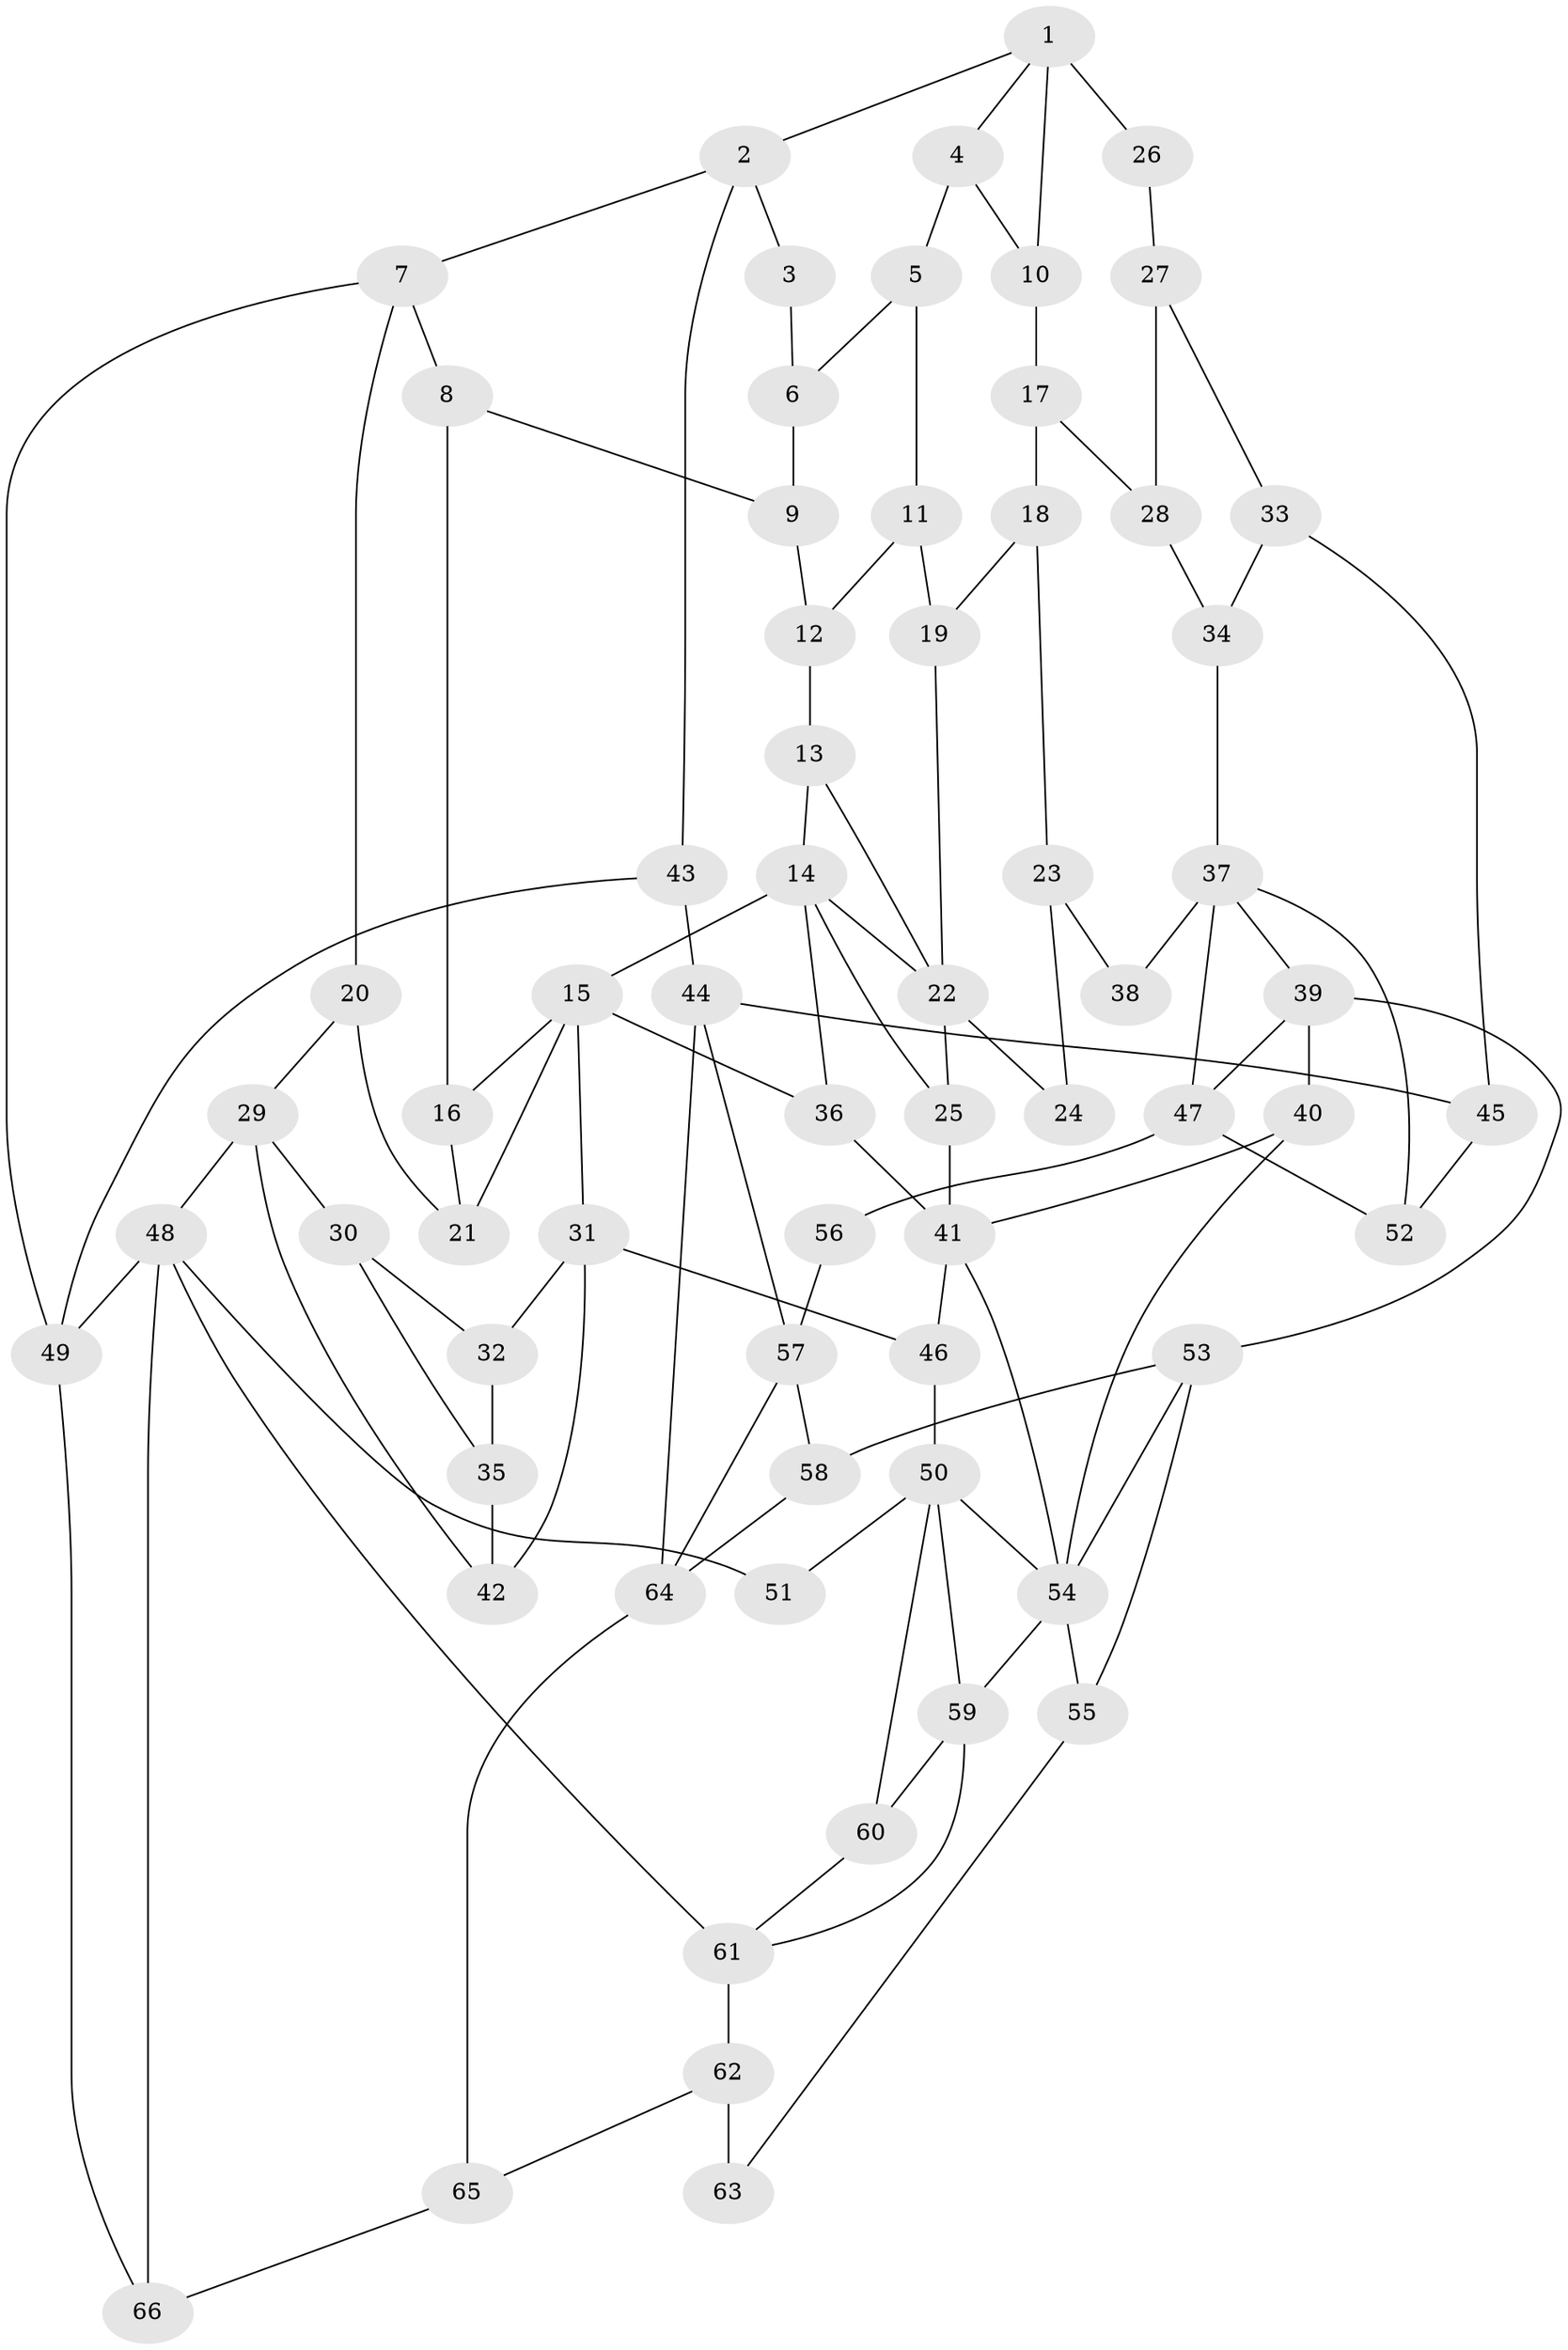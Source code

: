 // original degree distribution, {3: 0.030303030303030304, 4: 0.23484848484848486, 5: 0.48484848484848486, 6: 0.25}
// Generated by graph-tools (version 1.1) at 2025/38/03/09/25 02:38:55]
// undirected, 66 vertices, 111 edges
graph export_dot {
graph [start="1"]
  node [color=gray90,style=filled];
  1;
  2;
  3;
  4;
  5;
  6;
  7;
  8;
  9;
  10;
  11;
  12;
  13;
  14;
  15;
  16;
  17;
  18;
  19;
  20;
  21;
  22;
  23;
  24;
  25;
  26;
  27;
  28;
  29;
  30;
  31;
  32;
  33;
  34;
  35;
  36;
  37;
  38;
  39;
  40;
  41;
  42;
  43;
  44;
  45;
  46;
  47;
  48;
  49;
  50;
  51;
  52;
  53;
  54;
  55;
  56;
  57;
  58;
  59;
  60;
  61;
  62;
  63;
  64;
  65;
  66;
  1 -- 2 [weight=1.0];
  1 -- 4 [weight=1.0];
  1 -- 10 [weight=1.0];
  1 -- 26 [weight=2.0];
  2 -- 3 [weight=1.0];
  2 -- 7 [weight=1.0];
  2 -- 43 [weight=1.0];
  3 -- 6 [weight=1.0];
  4 -- 5 [weight=1.0];
  4 -- 10 [weight=1.0];
  5 -- 6 [weight=1.0];
  5 -- 11 [weight=2.0];
  6 -- 9 [weight=1.0];
  7 -- 8 [weight=1.0];
  7 -- 20 [weight=1.0];
  7 -- 49 [weight=1.0];
  8 -- 9 [weight=1.0];
  8 -- 16 [weight=1.0];
  9 -- 12 [weight=1.0];
  10 -- 17 [weight=1.0];
  11 -- 12 [weight=1.0];
  11 -- 19 [weight=2.0];
  12 -- 13 [weight=1.0];
  13 -- 14 [weight=1.0];
  13 -- 22 [weight=1.0];
  14 -- 15 [weight=1.0];
  14 -- 22 [weight=1.0];
  14 -- 25 [weight=1.0];
  14 -- 36 [weight=1.0];
  15 -- 16 [weight=1.0];
  15 -- 21 [weight=1.0];
  15 -- 31 [weight=2.0];
  15 -- 36 [weight=1.0];
  16 -- 21 [weight=2.0];
  17 -- 18 [weight=1.0];
  17 -- 28 [weight=1.0];
  18 -- 19 [weight=1.0];
  18 -- 23 [weight=1.0];
  19 -- 22 [weight=1.0];
  20 -- 21 [weight=1.0];
  20 -- 29 [weight=1.0];
  22 -- 24 [weight=2.0];
  22 -- 25 [weight=1.0];
  23 -- 24 [weight=1.0];
  23 -- 38 [weight=1.0];
  25 -- 41 [weight=1.0];
  26 -- 27 [weight=2.0];
  27 -- 28 [weight=1.0];
  27 -- 33 [weight=1.0];
  28 -- 34 [weight=1.0];
  29 -- 30 [weight=1.0];
  29 -- 42 [weight=1.0];
  29 -- 48 [weight=2.0];
  30 -- 32 [weight=1.0];
  30 -- 35 [weight=2.0];
  31 -- 32 [weight=1.0];
  31 -- 42 [weight=1.0];
  31 -- 46 [weight=1.0];
  32 -- 35 [weight=1.0];
  33 -- 34 [weight=1.0];
  33 -- 45 [weight=1.0];
  34 -- 37 [weight=1.0];
  35 -- 42 [weight=1.0];
  36 -- 41 [weight=1.0];
  37 -- 38 [weight=2.0];
  37 -- 39 [weight=1.0];
  37 -- 47 [weight=1.0];
  37 -- 52 [weight=1.0];
  39 -- 40 [weight=1.0];
  39 -- 47 [weight=2.0];
  39 -- 53 [weight=1.0];
  40 -- 41 [weight=1.0];
  40 -- 54 [weight=1.0];
  41 -- 46 [weight=1.0];
  41 -- 54 [weight=1.0];
  43 -- 44 [weight=2.0];
  43 -- 49 [weight=1.0];
  44 -- 45 [weight=1.0];
  44 -- 57 [weight=1.0];
  44 -- 64 [weight=1.0];
  45 -- 52 [weight=1.0];
  46 -- 50 [weight=1.0];
  47 -- 52 [weight=1.0];
  47 -- 56 [weight=2.0];
  48 -- 49 [weight=1.0];
  48 -- 51 [weight=1.0];
  48 -- 61 [weight=1.0];
  48 -- 66 [weight=1.0];
  49 -- 66 [weight=1.0];
  50 -- 51 [weight=2.0];
  50 -- 54 [weight=1.0];
  50 -- 59 [weight=1.0];
  50 -- 60 [weight=1.0];
  53 -- 54 [weight=1.0];
  53 -- 55 [weight=1.0];
  53 -- 58 [weight=1.0];
  54 -- 55 [weight=1.0];
  54 -- 59 [weight=1.0];
  55 -- 63 [weight=1.0];
  56 -- 57 [weight=2.0];
  57 -- 58 [weight=1.0];
  57 -- 64 [weight=2.0];
  58 -- 64 [weight=1.0];
  59 -- 60 [weight=1.0];
  59 -- 61 [weight=1.0];
  60 -- 61 [weight=1.0];
  61 -- 62 [weight=2.0];
  62 -- 63 [weight=2.0];
  62 -- 65 [weight=2.0];
  64 -- 65 [weight=2.0];
  65 -- 66 [weight=1.0];
}
